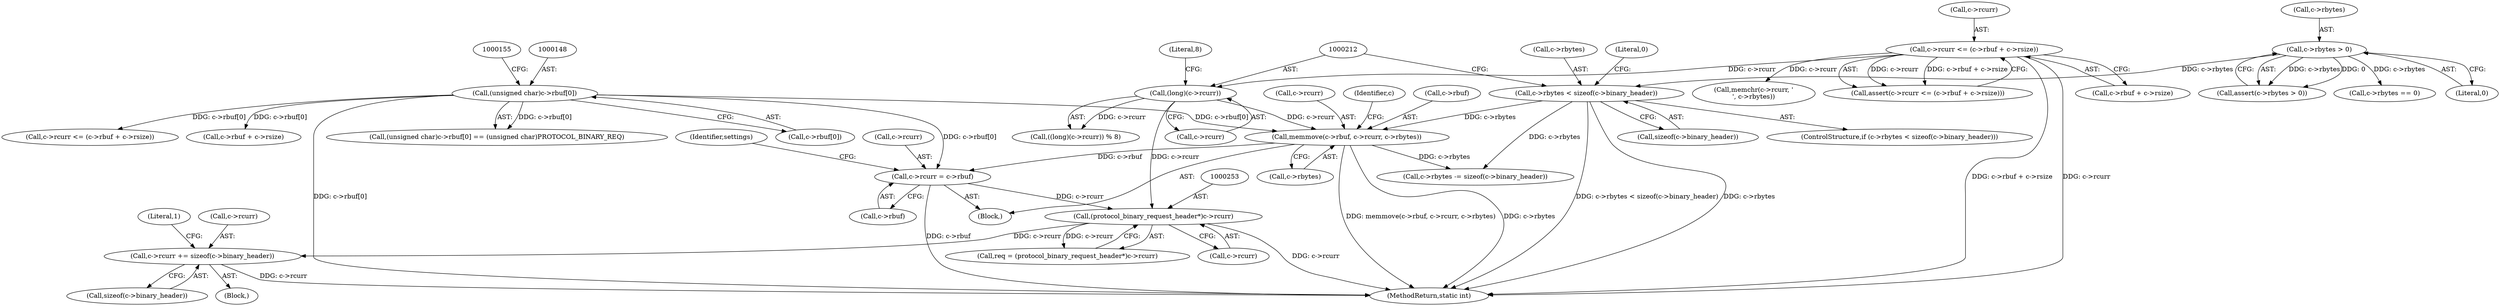 digraph "0_memcached_d9cd01ede97f4145af9781d448c62a3318952719@API" {
"1000462" [label="(Call,c->rcurr += sizeof(c->binary_header))"];
"1000252" [label="(Call,(protocol_binary_request_header*)c->rcurr)"];
"1000211" [label="(Call,(long)(c->rcurr))"];
"1000115" [label="(Call,c->rcurr <= (c->rbuf + c->rsize))"];
"1000229" [label="(Call,c->rcurr = c->rbuf)"];
"1000147" [label="(Call,(unsigned char)c->rbuf[0])"];
"1000219" [label="(Call,memmove(c->rbuf, c->rcurr, c->rbytes))"];
"1000195" [label="(Call,c->rbytes < sizeof(c->binary_header))"];
"1000127" [label="(Call,c->rbytes > 0)"];
"1000604" [label="(Call,c->rbuf + c->rsize)"];
"1000219" [label="(Call,memmove(c->rbuf, c->rcurr, c->rbytes))"];
"1000218" [label="(Block,)"];
"1000199" [label="(Call,sizeof(c->binary_header))"];
"1000213" [label="(Call,c->rcurr)"];
"1000149" [label="(Call,c->rbuf[0])"];
"1000211" [label="(Call,(long)(c->rcurr))"];
"1000119" [label="(Call,c->rbuf + c->rsize)"];
"1000254" [label="(Call,c->rcurr)"];
"1000463" [label="(Call,c->rcurr)"];
"1000207" [label="(Block,)"];
"1000484" [label="(Call,memchr(c->rcurr, '\n', c->rbytes))"];
"1000454" [label="(Call,c->rbytes -= sizeof(c->binary_header))"];
"1000114" [label="(Call,assert(c->rcurr <= (c->rbuf + c->rsize)))"];
"1000216" [label="(Literal,8)"];
"1000466" [label="(Call,sizeof(c->binary_header))"];
"1000462" [label="(Call,c->rcurr += sizeof(c->binary_header))"];
"1000613" [label="(MethodReturn,static int)"];
"1000230" [label="(Call,c->rcurr)"];
"1000210" [label="(Call,((long)(c->rcurr)) % 8)"];
"1000115" [label="(Call,c->rcurr <= (c->rbuf + c->rsize))"];
"1000220" [label="(Call,c->rbuf)"];
"1000226" [label="(Call,c->rbytes)"];
"1000147" [label="(Call,(unsigned char)c->rbuf[0])"];
"1000126" [label="(Call,assert(c->rbytes > 0))"];
"1000252" [label="(Call,(protocol_binary_request_header*)c->rcurr)"];
"1000233" [label="(Call,c->rbuf)"];
"1000128" [label="(Call,c->rbytes)"];
"1000475" [label="(Call,c->rbytes == 0)"];
"1000612" [label="(Literal,1)"];
"1000116" [label="(Call,c->rcurr)"];
"1000196" [label="(Call,c->rbytes)"];
"1000223" [label="(Call,c->rcurr)"];
"1000231" [label="(Identifier,c)"];
"1000127" [label="(Call,c->rbytes > 0)"];
"1000205" [label="(Literal,0)"];
"1000131" [label="(Literal,0)"];
"1000250" [label="(Call,req = (protocol_binary_request_header*)c->rcurr)"];
"1000239" [label="(Identifier,settings)"];
"1000195" [label="(Call,c->rbytes < sizeof(c->binary_header))"];
"1000146" [label="(Call,(unsigned char)c->rbuf[0] == (unsigned char)PROTOCOL_BINARY_REQ)"];
"1000600" [label="(Call,c->rcurr <= (c->rbuf + c->rsize))"];
"1000194" [label="(ControlStructure,if (c->rbytes < sizeof(c->binary_header)))"];
"1000229" [label="(Call,c->rcurr = c->rbuf)"];
"1000462" -> "1000207"  [label="AST: "];
"1000462" -> "1000466"  [label="CFG: "];
"1000463" -> "1000462"  [label="AST: "];
"1000466" -> "1000462"  [label="AST: "];
"1000612" -> "1000462"  [label="CFG: "];
"1000462" -> "1000613"  [label="DDG: c->rcurr"];
"1000252" -> "1000462"  [label="DDG: c->rcurr"];
"1000252" -> "1000250"  [label="AST: "];
"1000252" -> "1000254"  [label="CFG: "];
"1000253" -> "1000252"  [label="AST: "];
"1000254" -> "1000252"  [label="AST: "];
"1000250" -> "1000252"  [label="CFG: "];
"1000252" -> "1000613"  [label="DDG: c->rcurr"];
"1000252" -> "1000250"  [label="DDG: c->rcurr"];
"1000211" -> "1000252"  [label="DDG: c->rcurr"];
"1000229" -> "1000252"  [label="DDG: c->rcurr"];
"1000211" -> "1000210"  [label="AST: "];
"1000211" -> "1000213"  [label="CFG: "];
"1000212" -> "1000211"  [label="AST: "];
"1000213" -> "1000211"  [label="AST: "];
"1000216" -> "1000211"  [label="CFG: "];
"1000211" -> "1000210"  [label="DDG: c->rcurr"];
"1000115" -> "1000211"  [label="DDG: c->rcurr"];
"1000211" -> "1000219"  [label="DDG: c->rcurr"];
"1000115" -> "1000114"  [label="AST: "];
"1000115" -> "1000119"  [label="CFG: "];
"1000116" -> "1000115"  [label="AST: "];
"1000119" -> "1000115"  [label="AST: "];
"1000114" -> "1000115"  [label="CFG: "];
"1000115" -> "1000613"  [label="DDG: c->rbuf + c->rsize"];
"1000115" -> "1000613"  [label="DDG: c->rcurr"];
"1000115" -> "1000114"  [label="DDG: c->rcurr"];
"1000115" -> "1000114"  [label="DDG: c->rbuf + c->rsize"];
"1000115" -> "1000484"  [label="DDG: c->rcurr"];
"1000229" -> "1000218"  [label="AST: "];
"1000229" -> "1000233"  [label="CFG: "];
"1000230" -> "1000229"  [label="AST: "];
"1000233" -> "1000229"  [label="AST: "];
"1000239" -> "1000229"  [label="CFG: "];
"1000229" -> "1000613"  [label="DDG: c->rbuf"];
"1000147" -> "1000229"  [label="DDG: c->rbuf[0]"];
"1000219" -> "1000229"  [label="DDG: c->rbuf"];
"1000147" -> "1000146"  [label="AST: "];
"1000147" -> "1000149"  [label="CFG: "];
"1000148" -> "1000147"  [label="AST: "];
"1000149" -> "1000147"  [label="AST: "];
"1000155" -> "1000147"  [label="CFG: "];
"1000147" -> "1000613"  [label="DDG: c->rbuf[0]"];
"1000147" -> "1000146"  [label="DDG: c->rbuf[0]"];
"1000147" -> "1000219"  [label="DDG: c->rbuf[0]"];
"1000147" -> "1000600"  [label="DDG: c->rbuf[0]"];
"1000147" -> "1000604"  [label="DDG: c->rbuf[0]"];
"1000219" -> "1000218"  [label="AST: "];
"1000219" -> "1000226"  [label="CFG: "];
"1000220" -> "1000219"  [label="AST: "];
"1000223" -> "1000219"  [label="AST: "];
"1000226" -> "1000219"  [label="AST: "];
"1000231" -> "1000219"  [label="CFG: "];
"1000219" -> "1000613"  [label="DDG: c->rbytes"];
"1000219" -> "1000613"  [label="DDG: memmove(c->rbuf, c->rcurr, c->rbytes)"];
"1000195" -> "1000219"  [label="DDG: c->rbytes"];
"1000219" -> "1000454"  [label="DDG: c->rbytes"];
"1000195" -> "1000194"  [label="AST: "];
"1000195" -> "1000199"  [label="CFG: "];
"1000196" -> "1000195"  [label="AST: "];
"1000199" -> "1000195"  [label="AST: "];
"1000205" -> "1000195"  [label="CFG: "];
"1000212" -> "1000195"  [label="CFG: "];
"1000195" -> "1000613"  [label="DDG: c->rbytes < sizeof(c->binary_header)"];
"1000195" -> "1000613"  [label="DDG: c->rbytes"];
"1000127" -> "1000195"  [label="DDG: c->rbytes"];
"1000195" -> "1000454"  [label="DDG: c->rbytes"];
"1000127" -> "1000126"  [label="AST: "];
"1000127" -> "1000131"  [label="CFG: "];
"1000128" -> "1000127"  [label="AST: "];
"1000131" -> "1000127"  [label="AST: "];
"1000126" -> "1000127"  [label="CFG: "];
"1000127" -> "1000126"  [label="DDG: c->rbytes"];
"1000127" -> "1000126"  [label="DDG: 0"];
"1000127" -> "1000475"  [label="DDG: c->rbytes"];
}
